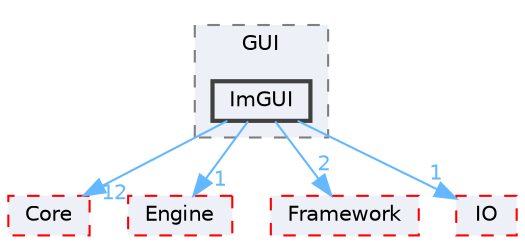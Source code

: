 digraph "D:/Peridyno/peridyno/src/Rendering/GUI/ImGUI"
{
 // LATEX_PDF_SIZE
  bgcolor="transparent";
  edge [fontname=Helvetica,fontsize=10,labelfontname=Helvetica,labelfontsize=10];
  node [fontname=Helvetica,fontsize=10,shape=box,height=0.2,width=0.4];
  compound=true
  subgraph clusterdir_1142aa39e27f489476c1eb847f941055 {
    graph [ bgcolor="#edf0f7", pencolor="grey50", label="GUI", fontname=Helvetica,fontsize=10 style="filled,dashed", URL="dir_1142aa39e27f489476c1eb847f941055.html",tooltip=""]
  dir_4ab75273f688a2f8ef6bdda6c8359af4 [label="ImGUI", fillcolor="#edf0f7", color="grey25", style="filled,bold", URL="dir_4ab75273f688a2f8ef6bdda6c8359af4.html",tooltip=""];
  }
  dir_18ab09de471ddf4a6c726bf6f36eb1c9 [label="Core", fillcolor="#edf0f7", color="red", style="filled,dashed", URL="dir_18ab09de471ddf4a6c726bf6f36eb1c9.html",tooltip=""];
  dir_3cd537332962ec87bbe379cea88b2350 [label="Engine", fillcolor="#edf0f7", color="red", style="filled,dashed", URL="dir_3cd537332962ec87bbe379cea88b2350.html",tooltip=""];
  dir_72c161997c5186b0a4bbf39a44809cf4 [label="Framework", fillcolor="#edf0f7", color="red", style="filled,dashed", URL="dir_72c161997c5186b0a4bbf39a44809cf4.html",tooltip=""];
  dir_ad704191c13ee5eda64786a6ffabcfdc [label="IO", fillcolor="#edf0f7", color="red", style="filled,dashed", URL="dir_ad704191c13ee5eda64786a6ffabcfdc.html",tooltip=""];
  dir_4ab75273f688a2f8ef6bdda6c8359af4->dir_18ab09de471ddf4a6c726bf6f36eb1c9 [headlabel="12", labeldistance=1.5 headhref="dir_000033_000014.html" href="dir_000033_000014.html" color="steelblue1" fontcolor="steelblue1"];
  dir_4ab75273f688a2f8ef6bdda6c8359af4->dir_3cd537332962ec87bbe379cea88b2350 [headlabel="1", labeldistance=1.5 headhref="dir_000033_000025.html" href="dir_000033_000025.html" color="steelblue1" fontcolor="steelblue1"];
  dir_4ab75273f688a2f8ef6bdda6c8359af4->dir_72c161997c5186b0a4bbf39a44809cf4 [headlabel="2", labeldistance=1.5 headhref="dir_000033_000027.html" href="dir_000033_000027.html" color="steelblue1" fontcolor="steelblue1"];
  dir_4ab75273f688a2f8ef6bdda6c8359af4->dir_ad704191c13ee5eda64786a6ffabcfdc [headlabel="1", labeldistance=1.5 headhref="dir_000033_000037.html" href="dir_000033_000037.html" color="steelblue1" fontcolor="steelblue1"];
}
